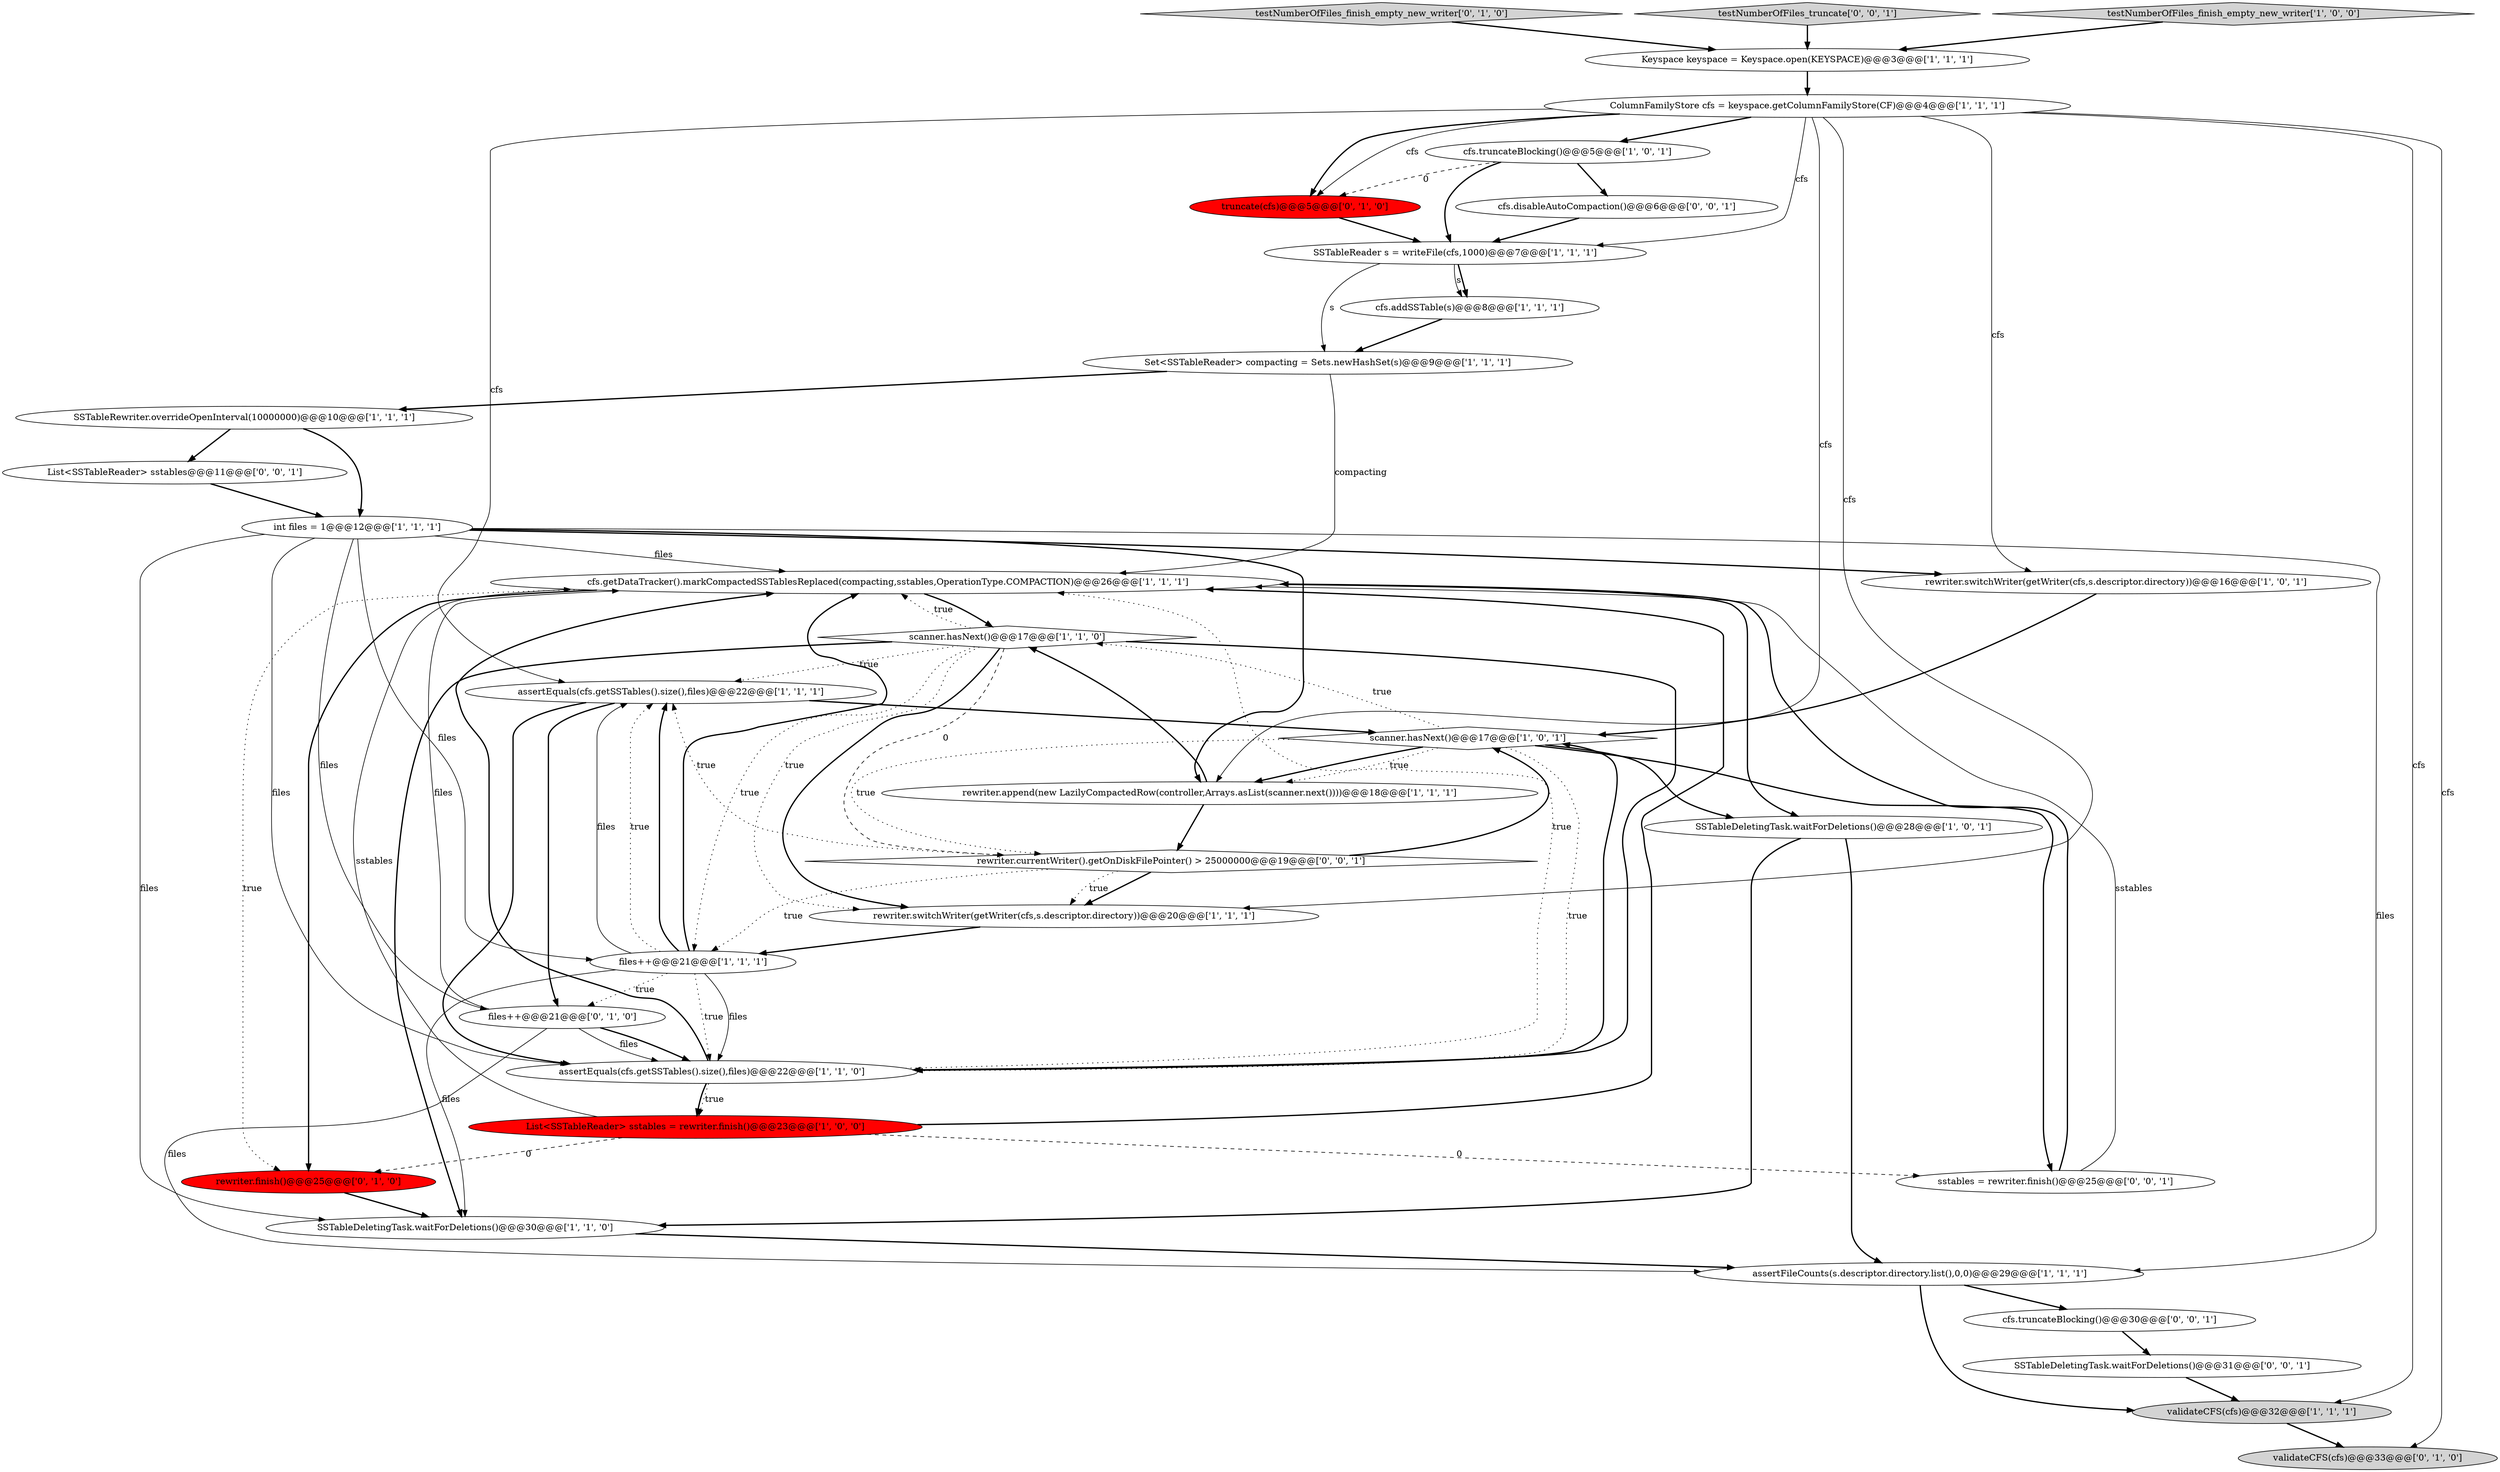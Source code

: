 digraph {
23 [style = filled, label = "truncate(cfs)@@@5@@@['0', '1', '0']", fillcolor = red, shape = ellipse image = "AAA1AAABBB2BBB"];
25 [style = filled, label = "testNumberOfFiles_finish_empty_new_writer['0', '1', '0']", fillcolor = lightgray, shape = diamond image = "AAA0AAABBB2BBB"];
32 [style = filled, label = "testNumberOfFiles_truncate['0', '0', '1']", fillcolor = lightgray, shape = diamond image = "AAA0AAABBB3BBB"];
20 [style = filled, label = "scanner.hasNext()@@@17@@@['1', '1', '0']", fillcolor = white, shape = diamond image = "AAA0AAABBB1BBB"];
15 [style = filled, label = "ColumnFamilyStore cfs = keyspace.getColumnFamilyStore(CF)@@@4@@@['1', '1', '1']", fillcolor = white, shape = ellipse image = "AAA0AAABBB1BBB"];
8 [style = filled, label = "assertEquals(cfs.getSSTables().size(),files)@@@22@@@['1', '1', '1']", fillcolor = white, shape = ellipse image = "AAA0AAABBB1BBB"];
10 [style = filled, label = "List<SSTableReader> sstables = rewriter.finish()@@@23@@@['1', '0', '0']", fillcolor = red, shape = ellipse image = "AAA1AAABBB1BBB"];
16 [style = filled, label = "cfs.addSSTable(s)@@@8@@@['1', '1', '1']", fillcolor = white, shape = ellipse image = "AAA0AAABBB1BBB"];
14 [style = filled, label = "int files = 1@@@12@@@['1', '1', '1']", fillcolor = white, shape = ellipse image = "AAA0AAABBB1BBB"];
33 [style = filled, label = "SSTableDeletingTask.waitForDeletions()@@@31@@@['0', '0', '1']", fillcolor = white, shape = ellipse image = "AAA0AAABBB3BBB"];
26 [style = filled, label = "rewriter.finish()@@@25@@@['0', '1', '0']", fillcolor = red, shape = ellipse image = "AAA1AAABBB2BBB"];
9 [style = filled, label = "SSTableDeletingTask.waitForDeletions()@@@28@@@['1', '0', '1']", fillcolor = white, shape = ellipse image = "AAA0AAABBB1BBB"];
0 [style = filled, label = "assertFileCounts(s.descriptor.directory.list(),0,0)@@@29@@@['1', '1', '1']", fillcolor = white, shape = ellipse image = "AAA0AAABBB1BBB"];
13 [style = filled, label = "cfs.getDataTracker().markCompactedSSTablesReplaced(compacting,sstables,OperationType.COMPACTION)@@@26@@@['1', '1', '1']", fillcolor = white, shape = ellipse image = "AAA0AAABBB1BBB"];
18 [style = filled, label = "testNumberOfFiles_finish_empty_new_writer['1', '0', '0']", fillcolor = lightgray, shape = diamond image = "AAA0AAABBB1BBB"];
1 [style = filled, label = "SSTableDeletingTask.waitForDeletions()@@@30@@@['1', '1', '0']", fillcolor = white, shape = ellipse image = "AAA0AAABBB1BBB"];
22 [style = filled, label = "SSTableReader s = writeFile(cfs,1000)@@@7@@@['1', '1', '1']", fillcolor = white, shape = ellipse image = "AAA0AAABBB1BBB"];
17 [style = filled, label = "rewriter.switchWriter(getWriter(cfs,s.descriptor.directory))@@@20@@@['1', '1', '1']", fillcolor = white, shape = ellipse image = "AAA0AAABBB1BBB"];
2 [style = filled, label = "scanner.hasNext()@@@17@@@['1', '0', '1']", fillcolor = white, shape = diamond image = "AAA0AAABBB1BBB"];
30 [style = filled, label = "rewriter.currentWriter().getOnDiskFilePointer() > 25000000@@@19@@@['0', '0', '1']", fillcolor = white, shape = diamond image = "AAA0AAABBB3BBB"];
11 [style = filled, label = "Keyspace keyspace = Keyspace.open(KEYSPACE)@@@3@@@['1', '1', '1']", fillcolor = white, shape = ellipse image = "AAA0AAABBB1BBB"];
12 [style = filled, label = "SSTableRewriter.overrideOpenInterval(10000000)@@@10@@@['1', '1', '1']", fillcolor = white, shape = ellipse image = "AAA0AAABBB1BBB"];
7 [style = filled, label = "cfs.truncateBlocking()@@@5@@@['1', '0', '1']", fillcolor = white, shape = ellipse image = "AAA0AAABBB1BBB"];
5 [style = filled, label = "Set<SSTableReader> compacting = Sets.newHashSet(s)@@@9@@@['1', '1', '1']", fillcolor = white, shape = ellipse image = "AAA0AAABBB1BBB"];
28 [style = filled, label = "sstables = rewriter.finish()@@@25@@@['0', '0', '1']", fillcolor = white, shape = ellipse image = "AAA0AAABBB3BBB"];
34 [style = filled, label = "cfs.disableAutoCompaction()@@@6@@@['0', '0', '1']", fillcolor = white, shape = ellipse image = "AAA0AAABBB3BBB"];
24 [style = filled, label = "validateCFS(cfs)@@@33@@@['0', '1', '0']", fillcolor = lightgray, shape = ellipse image = "AAA0AAABBB2BBB"];
31 [style = filled, label = "cfs.truncateBlocking()@@@30@@@['0', '0', '1']", fillcolor = white, shape = ellipse image = "AAA0AAABBB3BBB"];
6 [style = filled, label = "validateCFS(cfs)@@@32@@@['1', '1', '1']", fillcolor = lightgray, shape = ellipse image = "AAA0AAABBB1BBB"];
21 [style = filled, label = "assertEquals(cfs.getSSTables().size(),files)@@@22@@@['1', '1', '0']", fillcolor = white, shape = ellipse image = "AAA0AAABBB1BBB"];
27 [style = filled, label = "files++@@@21@@@['0', '1', '0']", fillcolor = white, shape = ellipse image = "AAA0AAABBB2BBB"];
4 [style = filled, label = "files++@@@21@@@['1', '1', '1']", fillcolor = white, shape = ellipse image = "AAA0AAABBB1BBB"];
3 [style = filled, label = "rewriter.switchWriter(getWriter(cfs,s.descriptor.directory))@@@16@@@['1', '0', '1']", fillcolor = white, shape = ellipse image = "AAA0AAABBB1BBB"];
29 [style = filled, label = "List<SSTableReader> sstables@@@11@@@['0', '0', '1']", fillcolor = white, shape = ellipse image = "AAA0AAABBB3BBB"];
19 [style = filled, label = "rewriter.append(new LazilyCompactedRow(controller,Arrays.asList(scanner.next())))@@@18@@@['1', '1', '1']", fillcolor = white, shape = ellipse image = "AAA0AAABBB1BBB"];
14->3 [style = bold, label=""];
21->10 [style = bold, label=""];
15->17 [style = solid, label="cfs"];
10->28 [style = dashed, label="0"];
27->21 [style = solid, label="files"];
21->2 [style = bold, label=""];
23->22 [style = bold, label=""];
15->23 [style = solid, label="cfs"];
14->27 [style = solid, label="files"];
29->14 [style = bold, label=""];
4->8 [style = bold, label=""];
20->13 [style = dotted, label="true"];
13->20 [style = bold, label=""];
8->27 [style = bold, label=""];
32->11 [style = bold, label=""];
2->28 [style = bold, label=""];
21->13 [style = bold, label=""];
22->16 [style = solid, label="s"];
2->20 [style = dotted, label="true"];
14->13 [style = solid, label="files"];
15->6 [style = solid, label="cfs"];
15->3 [style = solid, label="cfs"];
19->20 [style = bold, label=""];
26->1 [style = bold, label=""];
18->11 [style = bold, label=""];
2->21 [style = dotted, label="true"];
1->0 [style = bold, label=""];
2->9 [style = bold, label=""];
10->13 [style = solid, label="sstables"];
15->24 [style = solid, label="cfs"];
12->29 [style = bold, label=""];
3->2 [style = bold, label=""];
31->33 [style = bold, label=""];
12->14 [style = bold, label=""];
15->22 [style = solid, label="cfs"];
21->13 [style = dotted, label="true"];
4->1 [style = solid, label="files"];
9->1 [style = bold, label=""];
2->19 [style = dotted, label="true"];
0->31 [style = bold, label=""];
30->17 [style = bold, label=""];
7->23 [style = dashed, label="0"];
22->16 [style = bold, label=""];
20->17 [style = dotted, label="true"];
13->26 [style = dotted, label="true"];
4->13 [style = bold, label=""];
30->4 [style = dotted, label="true"];
14->19 [style = bold, label=""];
6->24 [style = bold, label=""];
2->30 [style = dotted, label="true"];
21->10 [style = dotted, label="true"];
20->1 [style = bold, label=""];
15->8 [style = solid, label="cfs"];
4->21 [style = dotted, label="true"];
7->22 [style = bold, label=""];
10->13 [style = bold, label=""];
8->2 [style = bold, label=""];
14->21 [style = solid, label="files"];
13->26 [style = bold, label=""];
20->4 [style = dotted, label="true"];
20->30 [style = dashed, label="0"];
14->4 [style = solid, label="files"];
16->5 [style = bold, label=""];
30->8 [style = dotted, label="true"];
13->9 [style = bold, label=""];
30->17 [style = dotted, label="true"];
27->21 [style = bold, label=""];
4->8 [style = solid, label="files"];
17->4 [style = bold, label=""];
15->23 [style = bold, label=""];
27->13 [style = solid, label="files"];
2->19 [style = bold, label=""];
20->17 [style = bold, label=""];
9->0 [style = bold, label=""];
15->7 [style = bold, label=""];
0->6 [style = bold, label=""];
20->8 [style = dotted, label="true"];
33->6 [style = bold, label=""];
4->8 [style = dotted, label="true"];
28->13 [style = bold, label=""];
28->13 [style = solid, label="sstables"];
15->19 [style = solid, label="cfs"];
14->1 [style = solid, label="files"];
11->15 [style = bold, label=""];
34->22 [style = bold, label=""];
20->21 [style = bold, label=""];
10->26 [style = dashed, label="0"];
7->34 [style = bold, label=""];
5->12 [style = bold, label=""];
25->11 [style = bold, label=""];
5->13 [style = solid, label="compacting"];
14->0 [style = solid, label="files"];
4->27 [style = dotted, label="true"];
8->21 [style = bold, label=""];
22->5 [style = solid, label="s"];
30->2 [style = bold, label=""];
27->0 [style = solid, label="files"];
4->21 [style = solid, label="files"];
19->30 [style = bold, label=""];
}

